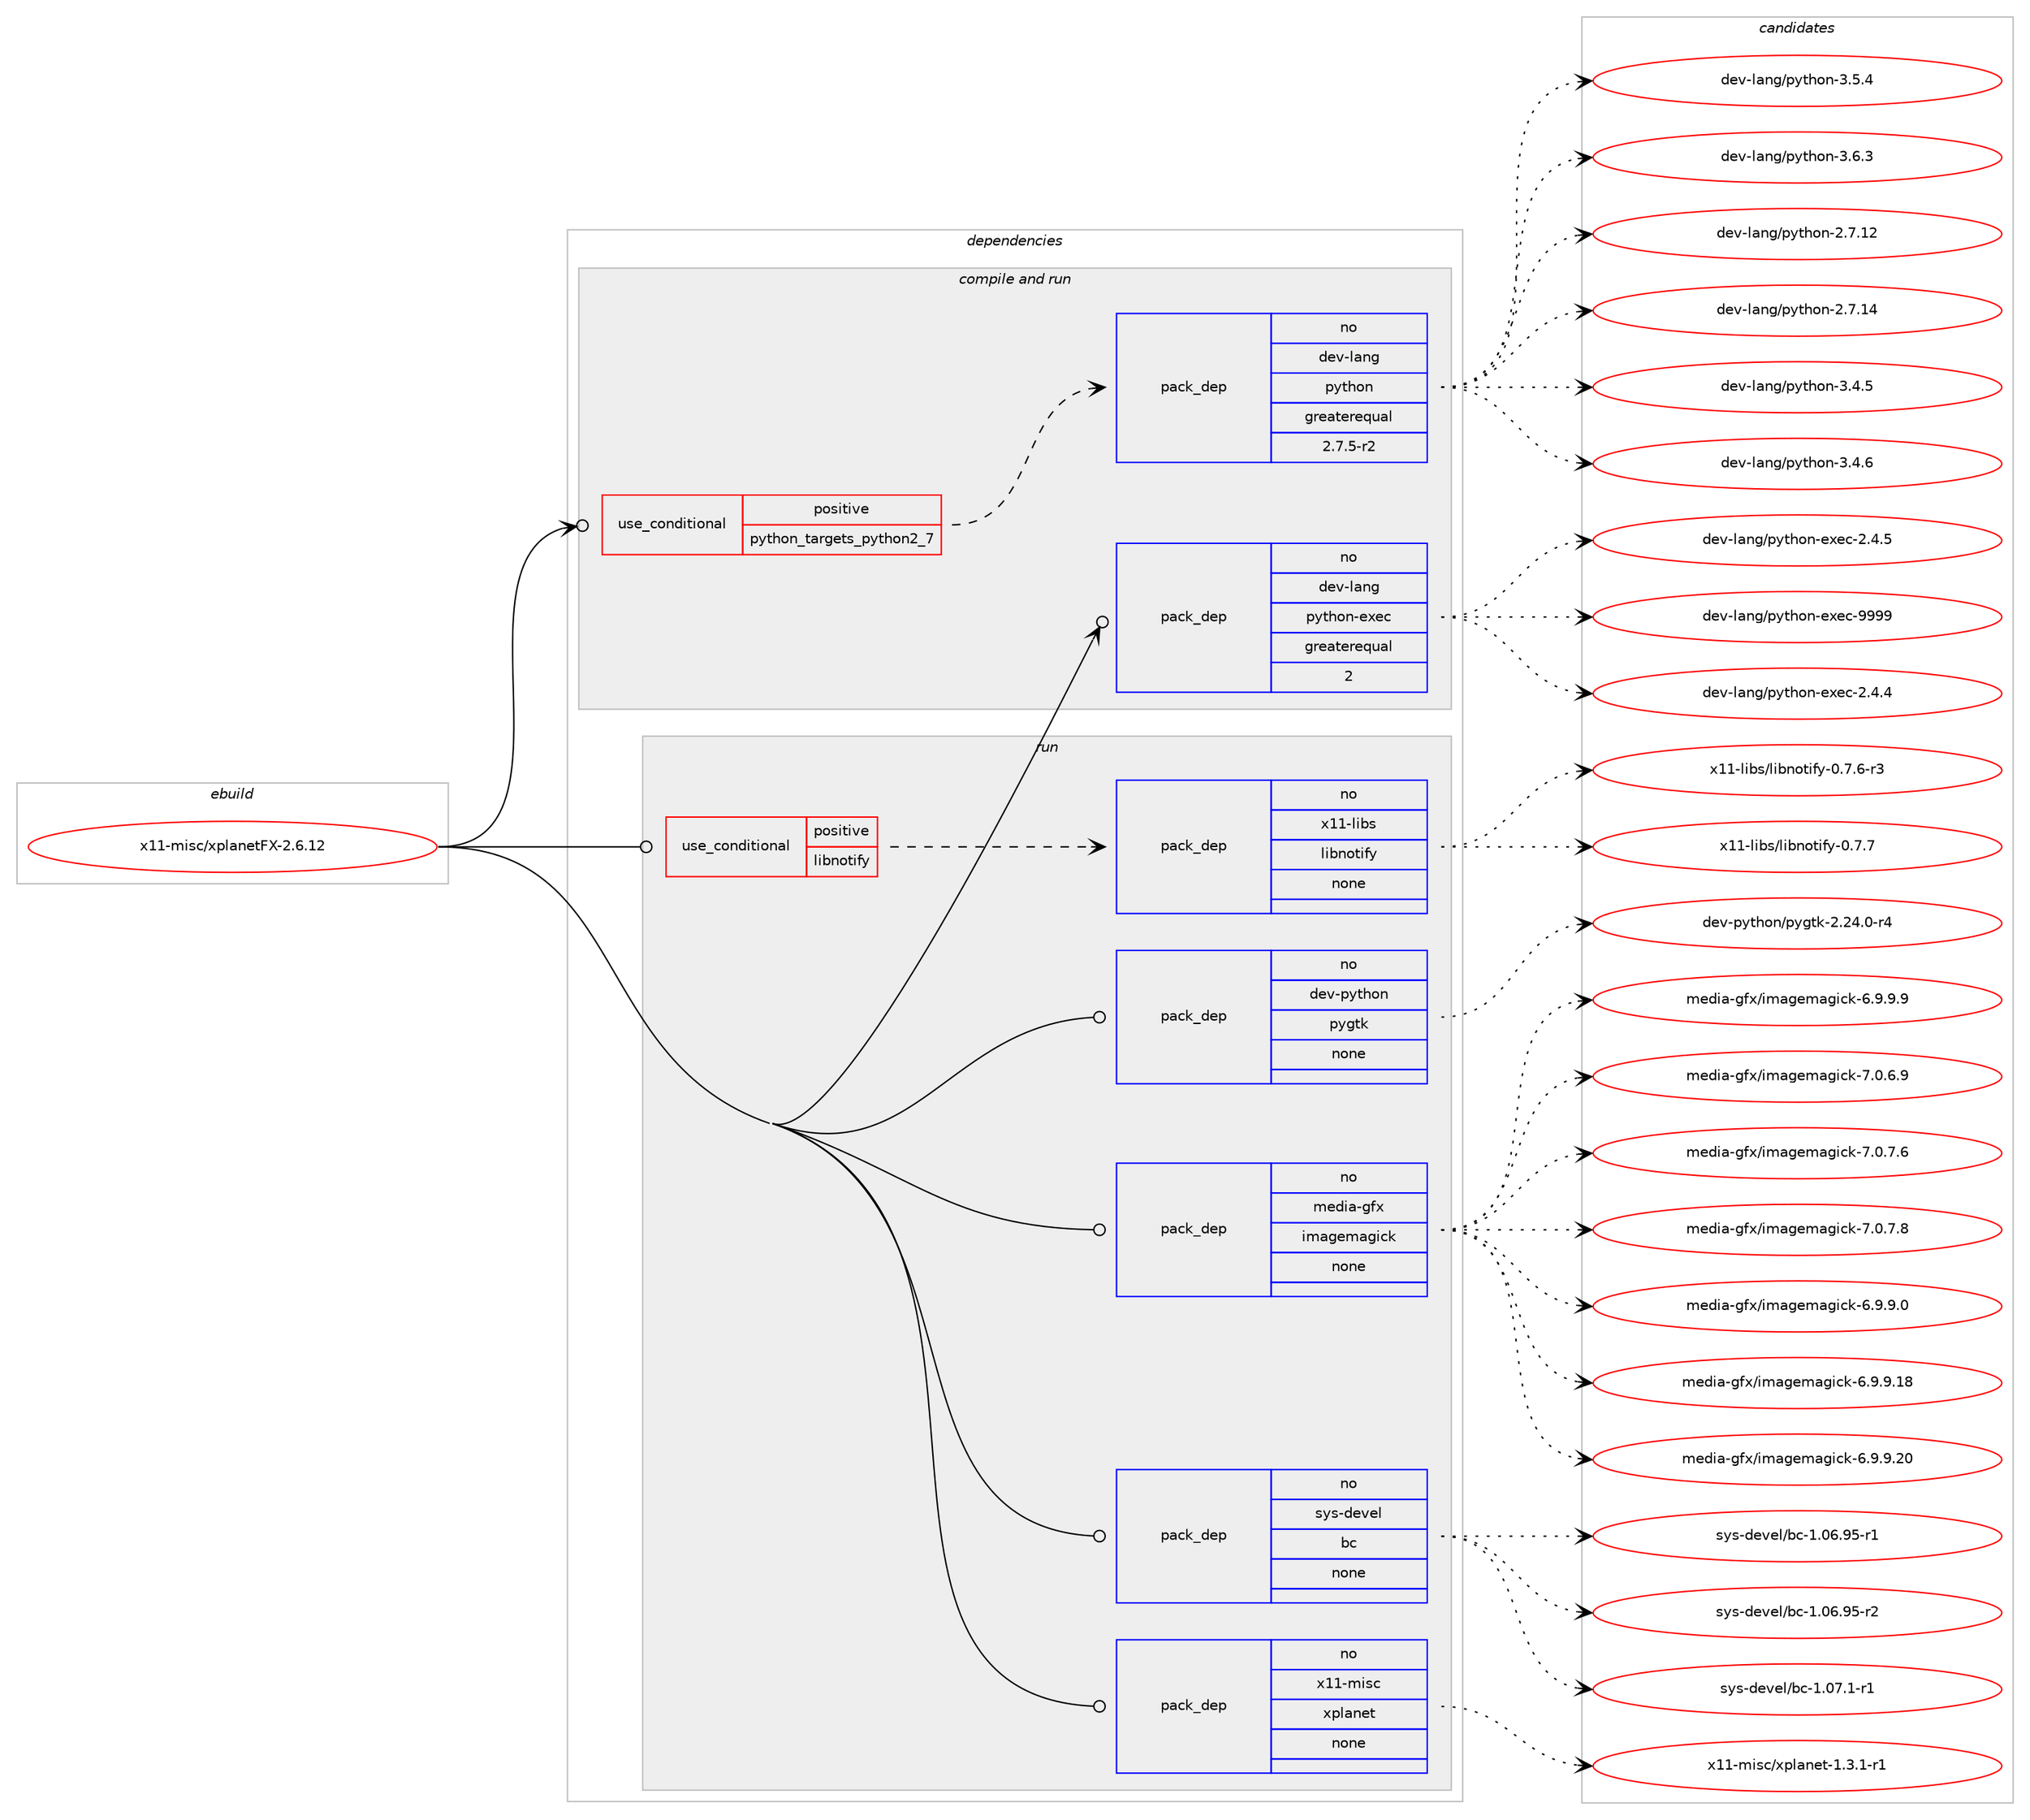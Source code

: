 digraph prolog {

# *************
# Graph options
# *************

newrank=true;
concentrate=true;
compound=true;
graph [rankdir=LR,fontname=Helvetica,fontsize=10,ranksep=1.5];#, ranksep=2.5, nodesep=0.2];
edge  [arrowhead=vee];
node  [fontname=Helvetica,fontsize=10];

# **********
# The ebuild
# **********

subgraph cluster_leftcol {
color=gray;
rank=same;
label=<<i>ebuild</i>>;
id [label="x11-misc/xplanetFX-2.6.12", color=red, width=4, href="../x11-misc/xplanetFX-2.6.12.svg"];
}

# ****************
# The dependencies
# ****************

subgraph cluster_midcol {
color=gray;
label=<<i>dependencies</i>>;
subgraph cluster_compile {
fillcolor="#eeeeee";
style=filled;
label=<<i>compile</i>>;
}
subgraph cluster_compileandrun {
fillcolor="#eeeeee";
style=filled;
label=<<i>compile and run</i>>;
subgraph cond123476 {
dependency525700 [label=<<TABLE BORDER="0" CELLBORDER="1" CELLSPACING="0" CELLPADDING="4"><TR><TD ROWSPAN="3" CELLPADDING="10">use_conditional</TD></TR><TR><TD>positive</TD></TR><TR><TD>python_targets_python2_7</TD></TR></TABLE>>, shape=none, color=red];
subgraph pack392343 {
dependency525701 [label=<<TABLE BORDER="0" CELLBORDER="1" CELLSPACING="0" CELLPADDING="4" WIDTH="220"><TR><TD ROWSPAN="6" CELLPADDING="30">pack_dep</TD></TR><TR><TD WIDTH="110">no</TD></TR><TR><TD>dev-lang</TD></TR><TR><TD>python</TD></TR><TR><TD>greaterequal</TD></TR><TR><TD>2.7.5-r2</TD></TR></TABLE>>, shape=none, color=blue];
}
dependency525700:e -> dependency525701:w [weight=20,style="dashed",arrowhead="vee"];
}
id:e -> dependency525700:w [weight=20,style="solid",arrowhead="odotvee"];
subgraph pack392344 {
dependency525702 [label=<<TABLE BORDER="0" CELLBORDER="1" CELLSPACING="0" CELLPADDING="4" WIDTH="220"><TR><TD ROWSPAN="6" CELLPADDING="30">pack_dep</TD></TR><TR><TD WIDTH="110">no</TD></TR><TR><TD>dev-lang</TD></TR><TR><TD>python-exec</TD></TR><TR><TD>greaterequal</TD></TR><TR><TD>2</TD></TR></TABLE>>, shape=none, color=blue];
}
id:e -> dependency525702:w [weight=20,style="solid",arrowhead="odotvee"];
}
subgraph cluster_run {
fillcolor="#eeeeee";
style=filled;
label=<<i>run</i>>;
subgraph cond123477 {
dependency525703 [label=<<TABLE BORDER="0" CELLBORDER="1" CELLSPACING="0" CELLPADDING="4"><TR><TD ROWSPAN="3" CELLPADDING="10">use_conditional</TD></TR><TR><TD>positive</TD></TR><TR><TD>libnotify</TD></TR></TABLE>>, shape=none, color=red];
subgraph pack392345 {
dependency525704 [label=<<TABLE BORDER="0" CELLBORDER="1" CELLSPACING="0" CELLPADDING="4" WIDTH="220"><TR><TD ROWSPAN="6" CELLPADDING="30">pack_dep</TD></TR><TR><TD WIDTH="110">no</TD></TR><TR><TD>x11-libs</TD></TR><TR><TD>libnotify</TD></TR><TR><TD>none</TD></TR><TR><TD></TD></TR></TABLE>>, shape=none, color=blue];
}
dependency525703:e -> dependency525704:w [weight=20,style="dashed",arrowhead="vee"];
}
id:e -> dependency525703:w [weight=20,style="solid",arrowhead="odot"];
subgraph pack392346 {
dependency525705 [label=<<TABLE BORDER="0" CELLBORDER="1" CELLSPACING="0" CELLPADDING="4" WIDTH="220"><TR><TD ROWSPAN="6" CELLPADDING="30">pack_dep</TD></TR><TR><TD WIDTH="110">no</TD></TR><TR><TD>dev-python</TD></TR><TR><TD>pygtk</TD></TR><TR><TD>none</TD></TR><TR><TD></TD></TR></TABLE>>, shape=none, color=blue];
}
id:e -> dependency525705:w [weight=20,style="solid",arrowhead="odot"];
subgraph pack392347 {
dependency525706 [label=<<TABLE BORDER="0" CELLBORDER="1" CELLSPACING="0" CELLPADDING="4" WIDTH="220"><TR><TD ROWSPAN="6" CELLPADDING="30">pack_dep</TD></TR><TR><TD WIDTH="110">no</TD></TR><TR><TD>media-gfx</TD></TR><TR><TD>imagemagick</TD></TR><TR><TD>none</TD></TR><TR><TD></TD></TR></TABLE>>, shape=none, color=blue];
}
id:e -> dependency525706:w [weight=20,style="solid",arrowhead="odot"];
subgraph pack392348 {
dependency525707 [label=<<TABLE BORDER="0" CELLBORDER="1" CELLSPACING="0" CELLPADDING="4" WIDTH="220"><TR><TD ROWSPAN="6" CELLPADDING="30">pack_dep</TD></TR><TR><TD WIDTH="110">no</TD></TR><TR><TD>sys-devel</TD></TR><TR><TD>bc</TD></TR><TR><TD>none</TD></TR><TR><TD></TD></TR></TABLE>>, shape=none, color=blue];
}
id:e -> dependency525707:w [weight=20,style="solid",arrowhead="odot"];
subgraph pack392349 {
dependency525708 [label=<<TABLE BORDER="0" CELLBORDER="1" CELLSPACING="0" CELLPADDING="4" WIDTH="220"><TR><TD ROWSPAN="6" CELLPADDING="30">pack_dep</TD></TR><TR><TD WIDTH="110">no</TD></TR><TR><TD>x11-misc</TD></TR><TR><TD>xplanet</TD></TR><TR><TD>none</TD></TR><TR><TD></TD></TR></TABLE>>, shape=none, color=blue];
}
id:e -> dependency525708:w [weight=20,style="solid",arrowhead="odot"];
}
}

# **************
# The candidates
# **************

subgraph cluster_choices {
rank=same;
color=gray;
label=<<i>candidates</i>>;

subgraph choice392343 {
color=black;
nodesep=1;
choice10010111845108971101034711212111610411111045504655464950 [label="dev-lang/python-2.7.12", color=red, width=4,href="../dev-lang/python-2.7.12.svg"];
choice10010111845108971101034711212111610411111045504655464952 [label="dev-lang/python-2.7.14", color=red, width=4,href="../dev-lang/python-2.7.14.svg"];
choice100101118451089711010347112121116104111110455146524653 [label="dev-lang/python-3.4.5", color=red, width=4,href="../dev-lang/python-3.4.5.svg"];
choice100101118451089711010347112121116104111110455146524654 [label="dev-lang/python-3.4.6", color=red, width=4,href="../dev-lang/python-3.4.6.svg"];
choice100101118451089711010347112121116104111110455146534652 [label="dev-lang/python-3.5.4", color=red, width=4,href="../dev-lang/python-3.5.4.svg"];
choice100101118451089711010347112121116104111110455146544651 [label="dev-lang/python-3.6.3", color=red, width=4,href="../dev-lang/python-3.6.3.svg"];
dependency525701:e -> choice10010111845108971101034711212111610411111045504655464950:w [style=dotted,weight="100"];
dependency525701:e -> choice10010111845108971101034711212111610411111045504655464952:w [style=dotted,weight="100"];
dependency525701:e -> choice100101118451089711010347112121116104111110455146524653:w [style=dotted,weight="100"];
dependency525701:e -> choice100101118451089711010347112121116104111110455146524654:w [style=dotted,weight="100"];
dependency525701:e -> choice100101118451089711010347112121116104111110455146534652:w [style=dotted,weight="100"];
dependency525701:e -> choice100101118451089711010347112121116104111110455146544651:w [style=dotted,weight="100"];
}
subgraph choice392344 {
color=black;
nodesep=1;
choice1001011184510897110103471121211161041111104510112010199455046524652 [label="dev-lang/python-exec-2.4.4", color=red, width=4,href="../dev-lang/python-exec-2.4.4.svg"];
choice1001011184510897110103471121211161041111104510112010199455046524653 [label="dev-lang/python-exec-2.4.5", color=red, width=4,href="../dev-lang/python-exec-2.4.5.svg"];
choice10010111845108971101034711212111610411111045101120101994557575757 [label="dev-lang/python-exec-9999", color=red, width=4,href="../dev-lang/python-exec-9999.svg"];
dependency525702:e -> choice1001011184510897110103471121211161041111104510112010199455046524652:w [style=dotted,weight="100"];
dependency525702:e -> choice1001011184510897110103471121211161041111104510112010199455046524653:w [style=dotted,weight="100"];
dependency525702:e -> choice10010111845108971101034711212111610411111045101120101994557575757:w [style=dotted,weight="100"];
}
subgraph choice392345 {
color=black;
nodesep=1;
choice1204949451081059811547108105981101111161051021214548465546544511451 [label="x11-libs/libnotify-0.7.6-r3", color=red, width=4,href="../x11-libs/libnotify-0.7.6-r3.svg"];
choice120494945108105981154710810598110111116105102121454846554655 [label="x11-libs/libnotify-0.7.7", color=red, width=4,href="../x11-libs/libnotify-0.7.7.svg"];
dependency525704:e -> choice1204949451081059811547108105981101111161051021214548465546544511451:w [style=dotted,weight="100"];
dependency525704:e -> choice120494945108105981154710810598110111116105102121454846554655:w [style=dotted,weight="100"];
}
subgraph choice392346 {
color=black;
nodesep=1;
choice1001011184511212111610411111047112121103116107455046505246484511452 [label="dev-python/pygtk-2.24.0-r4", color=red, width=4,href="../dev-python/pygtk-2.24.0-r4.svg"];
dependency525705:e -> choice1001011184511212111610411111047112121103116107455046505246484511452:w [style=dotted,weight="100"];
}
subgraph choice392347 {
color=black;
nodesep=1;
choice1091011001059745103102120471051099710310110997103105991074554465746574648 [label="media-gfx/imagemagick-6.9.9.0", color=red, width=4,href="../media-gfx/imagemagick-6.9.9.0.svg"];
choice109101100105974510310212047105109971031011099710310599107455446574657464956 [label="media-gfx/imagemagick-6.9.9.18", color=red, width=4,href="../media-gfx/imagemagick-6.9.9.18.svg"];
choice109101100105974510310212047105109971031011099710310599107455446574657465048 [label="media-gfx/imagemagick-6.9.9.20", color=red, width=4,href="../media-gfx/imagemagick-6.9.9.20.svg"];
choice1091011001059745103102120471051099710310110997103105991074554465746574657 [label="media-gfx/imagemagick-6.9.9.9", color=red, width=4,href="../media-gfx/imagemagick-6.9.9.9.svg"];
choice1091011001059745103102120471051099710310110997103105991074555464846544657 [label="media-gfx/imagemagick-7.0.6.9", color=red, width=4,href="../media-gfx/imagemagick-7.0.6.9.svg"];
choice1091011001059745103102120471051099710310110997103105991074555464846554654 [label="media-gfx/imagemagick-7.0.7.6", color=red, width=4,href="../media-gfx/imagemagick-7.0.7.6.svg"];
choice1091011001059745103102120471051099710310110997103105991074555464846554656 [label="media-gfx/imagemagick-7.0.7.8", color=red, width=4,href="../media-gfx/imagemagick-7.0.7.8.svg"];
dependency525706:e -> choice1091011001059745103102120471051099710310110997103105991074554465746574648:w [style=dotted,weight="100"];
dependency525706:e -> choice109101100105974510310212047105109971031011099710310599107455446574657464956:w [style=dotted,weight="100"];
dependency525706:e -> choice109101100105974510310212047105109971031011099710310599107455446574657465048:w [style=dotted,weight="100"];
dependency525706:e -> choice1091011001059745103102120471051099710310110997103105991074554465746574657:w [style=dotted,weight="100"];
dependency525706:e -> choice1091011001059745103102120471051099710310110997103105991074555464846544657:w [style=dotted,weight="100"];
dependency525706:e -> choice1091011001059745103102120471051099710310110997103105991074555464846554654:w [style=dotted,weight="100"];
dependency525706:e -> choice1091011001059745103102120471051099710310110997103105991074555464846554656:w [style=dotted,weight="100"];
}
subgraph choice392348 {
color=black;
nodesep=1;
choice1151211154510010111810110847989945494648544657534511449 [label="sys-devel/bc-1.06.95-r1", color=red, width=4,href="../sys-devel/bc-1.06.95-r1.svg"];
choice1151211154510010111810110847989945494648544657534511450 [label="sys-devel/bc-1.06.95-r2", color=red, width=4,href="../sys-devel/bc-1.06.95-r2.svg"];
choice11512111545100101118101108479899454946485546494511449 [label="sys-devel/bc-1.07.1-r1", color=red, width=4,href="../sys-devel/bc-1.07.1-r1.svg"];
dependency525707:e -> choice1151211154510010111810110847989945494648544657534511449:w [style=dotted,weight="100"];
dependency525707:e -> choice1151211154510010111810110847989945494648544657534511450:w [style=dotted,weight="100"];
dependency525707:e -> choice11512111545100101118101108479899454946485546494511449:w [style=dotted,weight="100"];
}
subgraph choice392349 {
color=black;
nodesep=1;
choice1204949451091051159947120112108971101011164549465146494511449 [label="x11-misc/xplanet-1.3.1-r1", color=red, width=4,href="../x11-misc/xplanet-1.3.1-r1.svg"];
dependency525708:e -> choice1204949451091051159947120112108971101011164549465146494511449:w [style=dotted,weight="100"];
}
}

}
